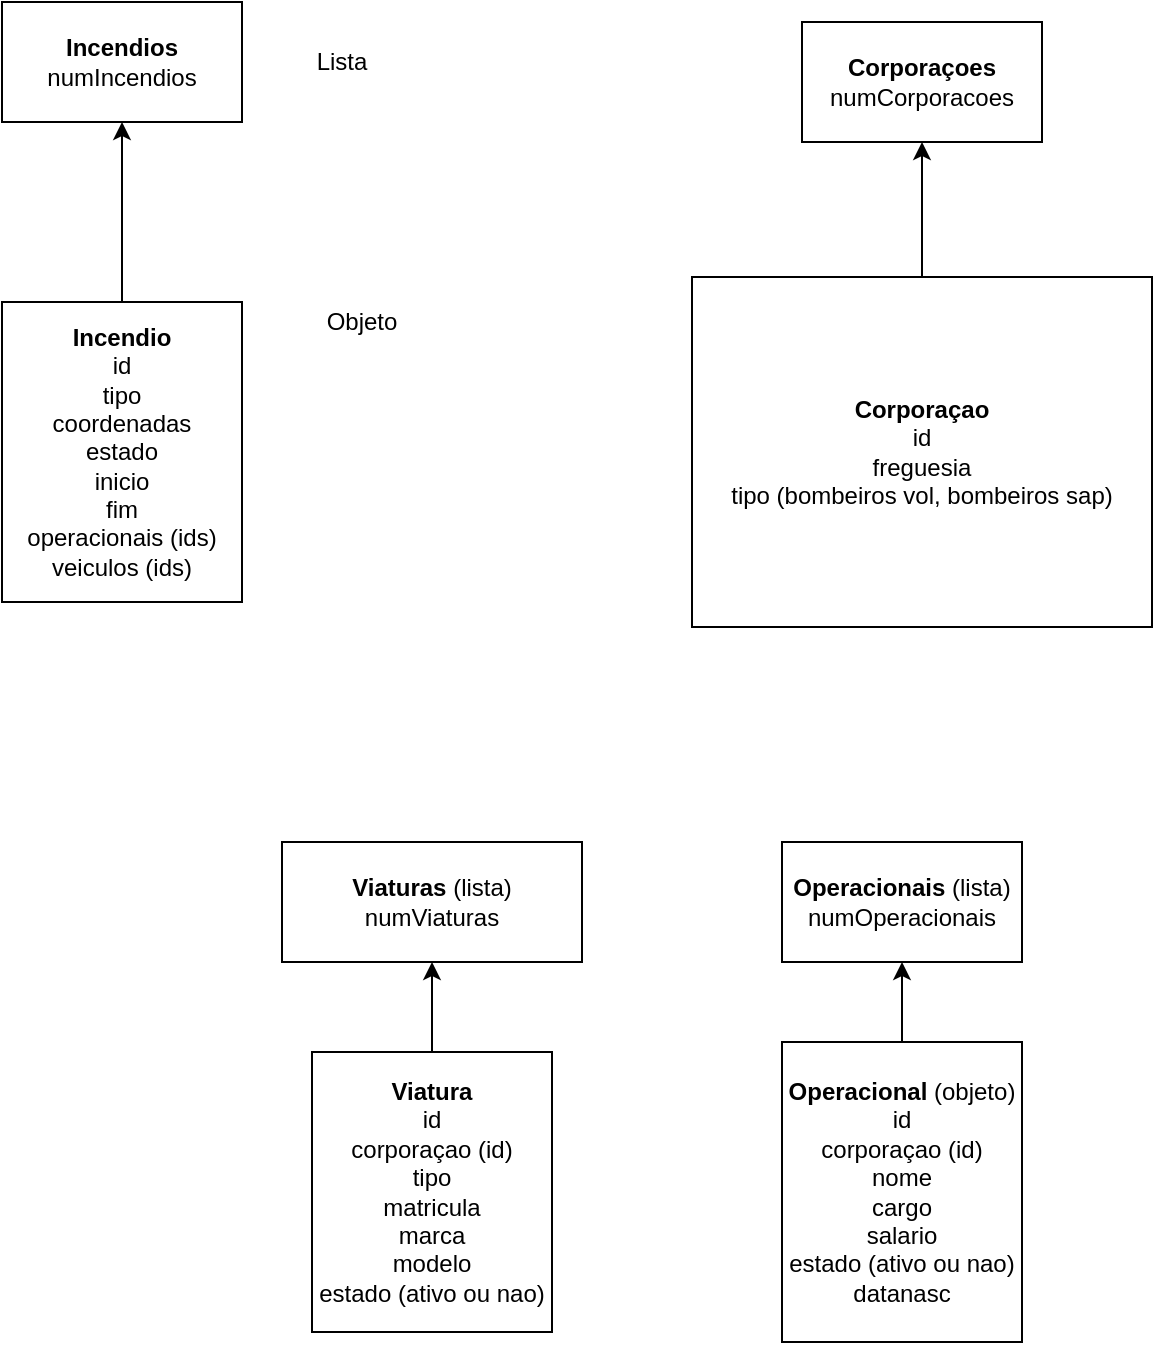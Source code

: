 <mxfile version="14.6.9" type="device"><diagram id="N5SlqP4WMGLd1XCHIXu4" name="Page-1"><mxGraphModel dx="782" dy="437" grid="1" gridSize="10" guides="1" tooltips="1" connect="1" arrows="1" fold="1" page="1" pageScale="1" pageWidth="827" pageHeight="1169" math="0" shadow="0"><root><mxCell id="0"/><mxCell id="1" parent="0"/><mxCell id="UZpa96eGRQTXhea7ir5Z-2" value="&lt;b&gt;Incendios&lt;/b&gt;&lt;br&gt;numIncendios" style="rounded=0;whiteSpace=wrap;html=1;" parent="1" vertex="1"><mxGeometry x="150" y="220" width="120" height="60" as="geometry"/></mxCell><mxCell id="boxn5XlqmDWJB7EQROKG-1" style="edgeStyle=orthogonalEdgeStyle;rounded=0;orthogonalLoop=1;jettySize=auto;html=1;entryX=0.5;entryY=1;entryDx=0;entryDy=0;" edge="1" parent="1" source="UZpa96eGRQTXhea7ir5Z-3" target="UZpa96eGRQTXhea7ir5Z-2"><mxGeometry relative="1" as="geometry"/></mxCell><mxCell id="UZpa96eGRQTXhea7ir5Z-3" value="&lt;b&gt;Incendio&lt;/b&gt;&lt;br&gt;id&lt;br&gt;tipo&lt;br&gt;coordenadas&lt;br&gt;estado&lt;br&gt;inicio&lt;br&gt;fim&lt;br&gt;operacionais (ids)&lt;br&gt;veiculos (ids)" style="rounded=0;whiteSpace=wrap;html=1;" parent="1" vertex="1"><mxGeometry x="150" y="370" width="120" height="150" as="geometry"/></mxCell><mxCell id="UZpa96eGRQTXhea7ir5Z-4" value="Lista" style="text;html=1;strokeColor=none;fillColor=none;align=center;verticalAlign=middle;whiteSpace=wrap;rounded=0;" parent="1" vertex="1"><mxGeometry x="300" y="240" width="40" height="20" as="geometry"/></mxCell><mxCell id="UZpa96eGRQTXhea7ir5Z-5" value="Objeto" style="text;html=1;strokeColor=none;fillColor=none;align=center;verticalAlign=middle;whiteSpace=wrap;rounded=0;" parent="1" vertex="1"><mxGeometry x="310" y="370" width="40" height="20" as="geometry"/></mxCell><mxCell id="UZpa96eGRQTXhea7ir5Z-9" value="&lt;b&gt;Corporaçoes&lt;/b&gt;&lt;br&gt;numCorporacoes" style="rounded=0;whiteSpace=wrap;html=1;" parent="1" vertex="1"><mxGeometry x="550" y="230" width="120" height="60" as="geometry"/></mxCell><mxCell id="boxn5XlqmDWJB7EQROKG-2" style="edgeStyle=orthogonalEdgeStyle;rounded=0;orthogonalLoop=1;jettySize=auto;html=1;entryX=0.5;entryY=1;entryDx=0;entryDy=0;" edge="1" parent="1" source="UZpa96eGRQTXhea7ir5Z-10" target="UZpa96eGRQTXhea7ir5Z-9"><mxGeometry relative="1" as="geometry"/></mxCell><mxCell id="UZpa96eGRQTXhea7ir5Z-10" value="&lt;b&gt;Corporaçao&lt;/b&gt;&lt;br&gt;id&lt;br&gt;freguesia&lt;br&gt;tipo (bombeiros vol, bombeiros sap)" style="rounded=0;whiteSpace=wrap;html=1;" parent="1" vertex="1"><mxGeometry x="495" y="357.5" width="230" height="175" as="geometry"/></mxCell><mxCell id="UZpa96eGRQTXhea7ir5Z-11" value="&lt;b&gt;Operacionais&lt;/b&gt; (lista)&lt;br&gt;numOperacionais" style="rounded=0;whiteSpace=wrap;html=1;" parent="1" vertex="1"><mxGeometry x="540" y="640" width="120" height="60" as="geometry"/></mxCell><mxCell id="boxn5XlqmDWJB7EQROKG-4" style="edgeStyle=orthogonalEdgeStyle;rounded=0;orthogonalLoop=1;jettySize=auto;html=1;entryX=0.5;entryY=1;entryDx=0;entryDy=0;" edge="1" parent="1" source="UZpa96eGRQTXhea7ir5Z-12" target="UZpa96eGRQTXhea7ir5Z-11"><mxGeometry relative="1" as="geometry"/></mxCell><mxCell id="UZpa96eGRQTXhea7ir5Z-12" value="&lt;b&gt;Operacional &lt;/b&gt;(objeto)&lt;br&gt;id&lt;br&gt;corporaçao (id)&lt;br&gt;nome&lt;br&gt;cargo&lt;br&gt;salario&lt;br&gt;estado (ativo ou nao)&lt;br&gt;datanasc" style="rounded=0;whiteSpace=wrap;html=1;" parent="1" vertex="1"><mxGeometry x="540" y="740" width="120" height="150" as="geometry"/></mxCell><mxCell id="UZpa96eGRQTXhea7ir5Z-13" value="&lt;b&gt;Viaturas&lt;/b&gt; (lista)&lt;br&gt;numViaturas" style="rounded=0;whiteSpace=wrap;html=1;" parent="1" vertex="1"><mxGeometry x="290" y="640" width="150" height="60" as="geometry"/></mxCell><mxCell id="boxn5XlqmDWJB7EQROKG-3" style="edgeStyle=orthogonalEdgeStyle;rounded=0;orthogonalLoop=1;jettySize=auto;html=1;" edge="1" parent="1" source="UZpa96eGRQTXhea7ir5Z-14" target="UZpa96eGRQTXhea7ir5Z-13"><mxGeometry relative="1" as="geometry"/></mxCell><mxCell id="UZpa96eGRQTXhea7ir5Z-14" value="&lt;b&gt;Viatura&lt;/b&gt;&lt;br&gt;id&lt;br&gt;corporaçao (id)&lt;br&gt;tipo&lt;br&gt;matricula&lt;br&gt;marca&lt;br&gt;modelo&lt;br&gt;estado (ativo ou nao)" style="rounded=0;whiteSpace=wrap;html=1;" parent="1" vertex="1"><mxGeometry x="305" y="745" width="120" height="140" as="geometry"/></mxCell></root></mxGraphModel></diagram></mxfile>
